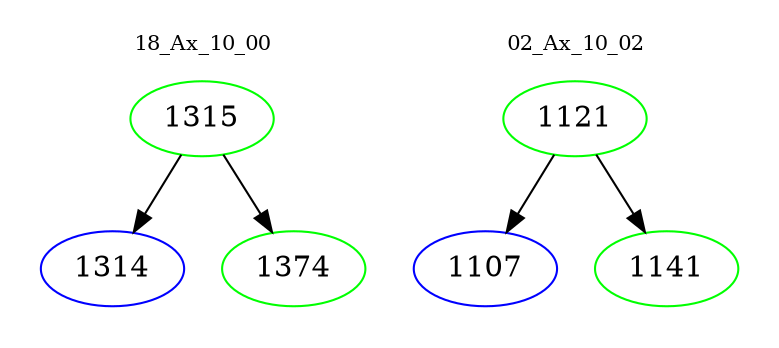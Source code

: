 digraph{
subgraph cluster_0 {
color = white
label = "18_Ax_10_00";
fontsize=10;
T0_1315 [label="1315", color="green"]
T0_1315 -> T0_1314 [color="black"]
T0_1314 [label="1314", color="blue"]
T0_1315 -> T0_1374 [color="black"]
T0_1374 [label="1374", color="green"]
}
subgraph cluster_1 {
color = white
label = "02_Ax_10_02";
fontsize=10;
T1_1121 [label="1121", color="green"]
T1_1121 -> T1_1107 [color="black"]
T1_1107 [label="1107", color="blue"]
T1_1121 -> T1_1141 [color="black"]
T1_1141 [label="1141", color="green"]
}
}
